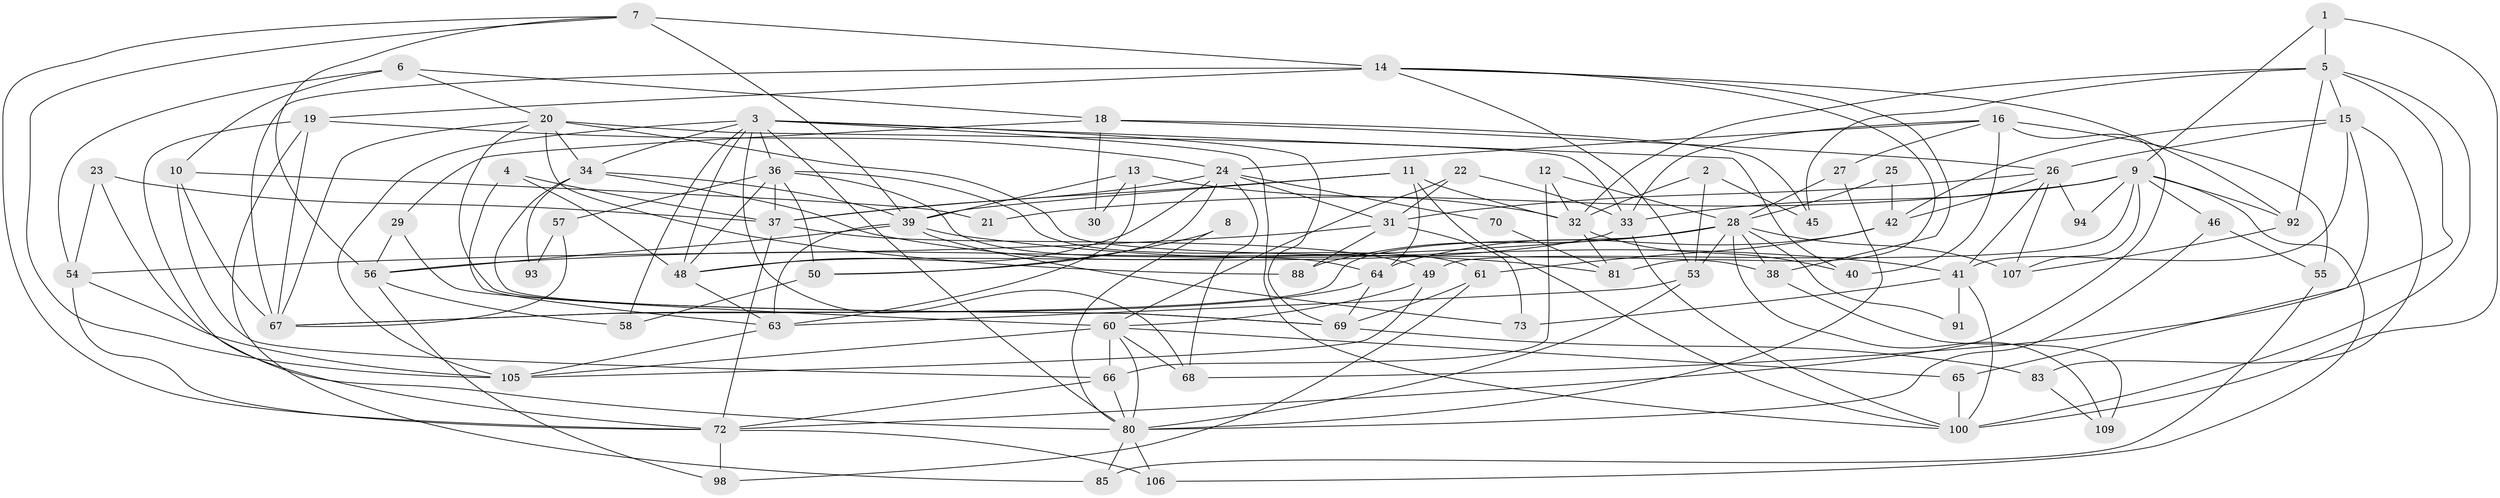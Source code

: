 // original degree distribution, {3: 0.3125, 2: 0.125, 7: 0.03571428571428571, 5: 0.16964285714285715, 4: 0.25892857142857145, 8: 0.017857142857142856, 9: 0.017857142857142856, 6: 0.0625}
// Generated by graph-tools (version 1.1) at 2025/42/03/06/25 10:42:00]
// undirected, 78 vertices, 186 edges
graph export_dot {
graph [start="1"]
  node [color=gray90,style=filled];
  1;
  2 [super="+17"];
  3 [super="+96"];
  4;
  5 [super="+77"];
  6;
  7 [super="+44"];
  8;
  9 [super="+47"];
  10;
  11;
  12 [super="+74"];
  13;
  14 [super="+51"];
  15 [super="+87"];
  16 [super="+43"];
  18;
  19 [super="+75"];
  20 [super="+52"];
  21;
  22;
  23;
  24 [super="+112"];
  25;
  26 [super="+108"];
  27 [super="+35"];
  28 [super="+86"];
  29;
  30;
  31 [super="+95"];
  32 [super="+111"];
  33 [super="+79"];
  34 [super="+62"];
  36 [super="+84"];
  37 [super="+99"];
  38;
  39 [super="+103"];
  40;
  41 [super="+59"];
  42;
  45;
  46;
  48;
  49;
  50 [super="+76"];
  53;
  54 [super="+89"];
  55;
  56 [super="+71"];
  57;
  58;
  60 [super="+97"];
  61;
  63 [super="+104"];
  64;
  65;
  66 [super="+82"];
  67 [super="+110"];
  68;
  69 [super="+78"];
  70;
  72 [super="+102"];
  73;
  80 [super="+90"];
  81;
  83;
  85;
  88 [super="+101"];
  91;
  92;
  93;
  94;
  98;
  100;
  105;
  106;
  107;
  109;
  1 -- 9;
  1 -- 5;
  1 -- 100;
  2 -- 45;
  2 -- 32;
  2 -- 53;
  3 -- 48;
  3 -- 36;
  3 -- 40;
  3 -- 68;
  3 -- 100;
  3 -- 80;
  3 -- 105;
  3 -- 58;
  3 -- 69;
  3 -- 34;
  4 -- 48;
  4 -- 37;
  4 -- 63;
  5 -- 15;
  5 -- 45;
  5 -- 92;
  5 -- 100;
  5 -- 68;
  5 -- 32;
  6 -- 54;
  6 -- 18;
  6 -- 10;
  6 -- 20;
  7 -- 14 [weight=2];
  7 -- 72;
  7 -- 105;
  7 -- 56;
  7 -- 39;
  8 -- 50;
  8 -- 80;
  9 -- 106;
  9 -- 33;
  9 -- 46;
  9 -- 92;
  9 -- 107;
  9 -- 21;
  9 -- 94;
  9 -- 49;
  10 -- 66;
  10 -- 21;
  10 -- 67;
  11 -- 100;
  11 -- 37;
  11 -- 32;
  11 -- 64;
  11 -- 39;
  12 -- 28;
  12 -- 32;
  12 -- 66;
  13 -- 39;
  13 -- 30;
  13 -- 32;
  13 -- 63;
  14 -- 92;
  14 -- 38;
  14 -- 53;
  14 -- 81;
  14 -- 67;
  14 -- 19;
  15 -- 83;
  15 -- 26;
  15 -- 65;
  15 -- 42;
  15 -- 41;
  16 -- 24;
  16 -- 40;
  16 -- 27;
  16 -- 33;
  16 -- 72;
  16 -- 55;
  18 -- 26;
  18 -- 29;
  18 -- 30;
  18 -- 45;
  19 -- 24;
  19 -- 72;
  19 -- 67;
  19 -- 85;
  20 -- 38;
  20 -- 67;
  20 -- 69;
  20 -- 88;
  20 -- 33;
  20 -- 34;
  22 -- 33;
  22 -- 31;
  22 -- 60;
  23 -- 37;
  23 -- 80;
  23 -- 54;
  24 -- 68;
  24 -- 70;
  24 -- 37;
  24 -- 48;
  24 -- 50;
  24 -- 31;
  25 -- 42;
  25 -- 28;
  26 -- 107;
  26 -- 94;
  26 -- 31;
  26 -- 42;
  26 -- 41;
  27 -- 28;
  27 -- 80;
  28 -- 67;
  28 -- 38;
  28 -- 53;
  28 -- 109;
  28 -- 107;
  28 -- 91;
  28 -- 56;
  28 -- 88;
  29 -- 60;
  29 -- 56;
  31 -- 73;
  31 -- 54 [weight=2];
  31 -- 88;
  32 -- 40;
  32 -- 81;
  33 -- 48;
  33 -- 100;
  34 -- 81;
  34 -- 93;
  34 -- 69;
  34 -- 39;
  36 -- 64;
  36 -- 61;
  36 -- 48;
  36 -- 50;
  36 -- 37;
  36 -- 57;
  37 -- 49;
  37 -- 72;
  38 -- 109;
  39 -- 63 [weight=2];
  39 -- 41;
  39 -- 56;
  39 -- 73;
  41 -- 100;
  41 -- 73;
  41 -- 91;
  42 -- 64;
  42 -- 61;
  46 -- 80;
  46 -- 55;
  48 -- 63;
  49 -- 60;
  49 -- 105;
  50 -- 58;
  53 -- 63;
  53 -- 80;
  54 -- 105;
  54 -- 72;
  55 -- 85;
  56 -- 98;
  56 -- 58;
  57 -- 67;
  57 -- 93;
  60 -- 66 [weight=2];
  60 -- 65;
  60 -- 68;
  60 -- 80;
  60 -- 105;
  61 -- 98;
  61 -- 69;
  63 -- 105;
  64 -- 69;
  64 -- 67;
  65 -- 100;
  66 -- 72;
  66 -- 80;
  69 -- 83;
  70 -- 81;
  72 -- 98;
  72 -- 106;
  80 -- 106;
  80 -- 85;
  83 -- 109;
  92 -- 107;
}
